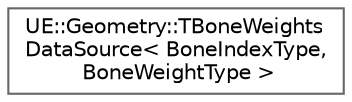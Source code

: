 digraph "Graphical Class Hierarchy"
{
 // INTERACTIVE_SVG=YES
 // LATEX_PDF_SIZE
  bgcolor="transparent";
  edge [fontname=Helvetica,fontsize=10,labelfontname=Helvetica,labelfontsize=10];
  node [fontname=Helvetica,fontsize=10,shape=box,height=0.2,width=0.4];
  rankdir="LR";
  Node0 [id="Node000000",label="UE::Geometry::TBoneWeights\lDataSource\< BoneIndexType,\l BoneWeightType \>",height=0.2,width=0.4,color="grey40", fillcolor="white", style="filled",URL="$da/d57/classUE_1_1Geometry_1_1TBoneWeightsDataSource.html",tooltip="Interface for getting the bone weights data."];
}
